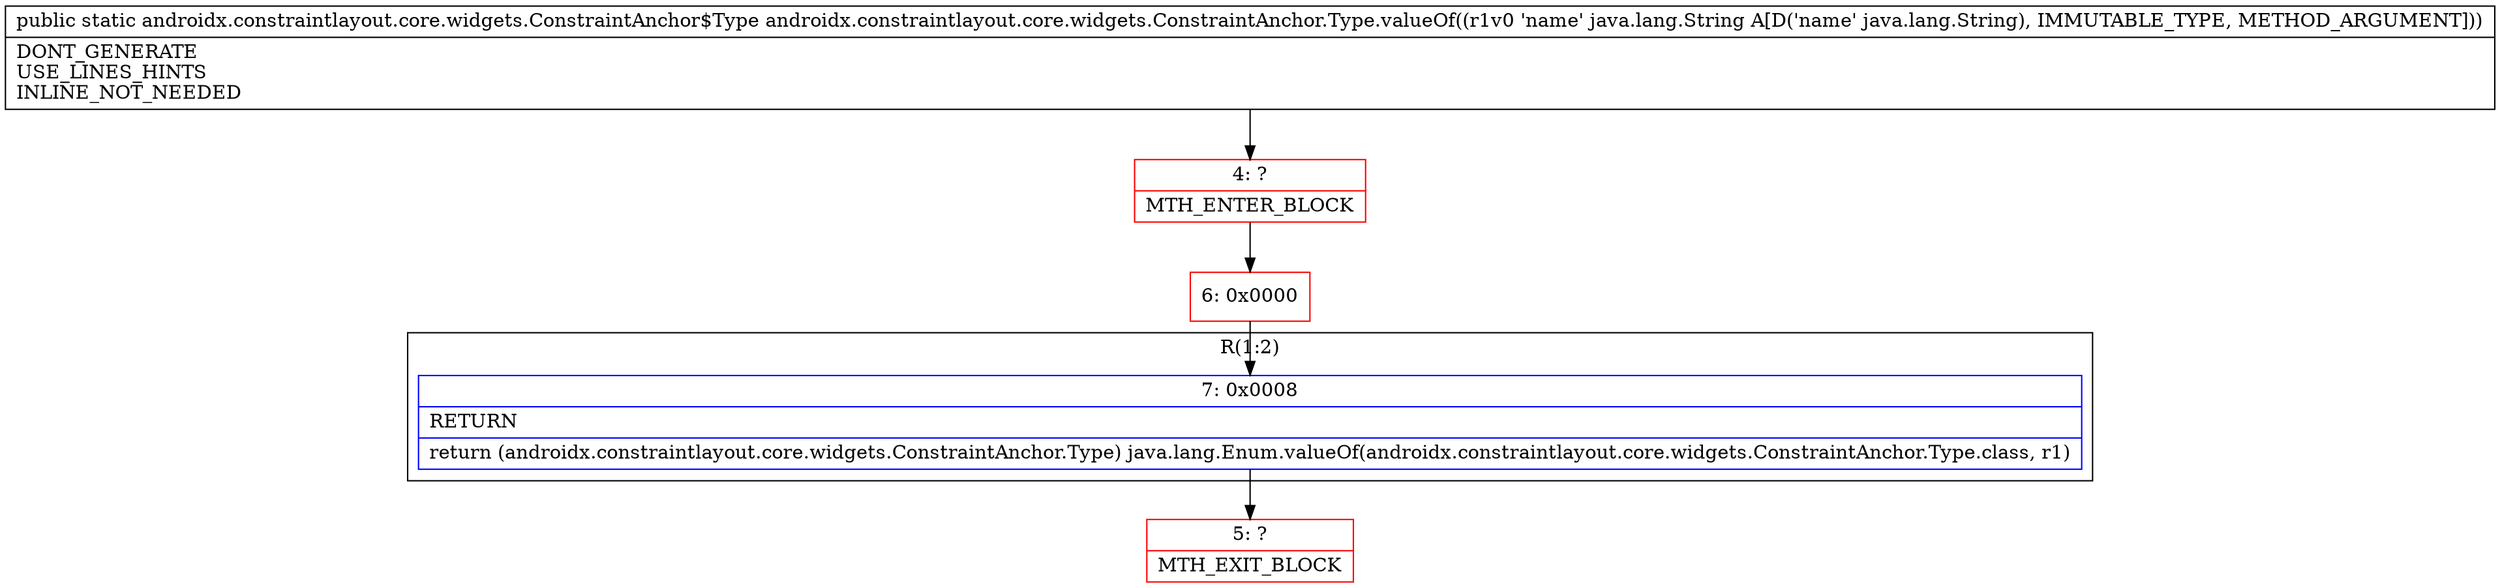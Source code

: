 digraph "CFG forandroidx.constraintlayout.core.widgets.ConstraintAnchor.Type.valueOf(Ljava\/lang\/String;)Landroidx\/constraintlayout\/core\/widgets\/ConstraintAnchor$Type;" {
subgraph cluster_Region_1669211767 {
label = "R(1:2)";
node [shape=record,color=blue];
Node_7 [shape=record,label="{7\:\ 0x0008|RETURN\l|return (androidx.constraintlayout.core.widgets.ConstraintAnchor.Type) java.lang.Enum.valueOf(androidx.constraintlayout.core.widgets.ConstraintAnchor.Type.class, r1)\l}"];
}
Node_4 [shape=record,color=red,label="{4\:\ ?|MTH_ENTER_BLOCK\l}"];
Node_6 [shape=record,color=red,label="{6\:\ 0x0000}"];
Node_5 [shape=record,color=red,label="{5\:\ ?|MTH_EXIT_BLOCK\l}"];
MethodNode[shape=record,label="{public static androidx.constraintlayout.core.widgets.ConstraintAnchor$Type androidx.constraintlayout.core.widgets.ConstraintAnchor.Type.valueOf((r1v0 'name' java.lang.String A[D('name' java.lang.String), IMMUTABLE_TYPE, METHOD_ARGUMENT]))  | DONT_GENERATE\lUSE_LINES_HINTS\lINLINE_NOT_NEEDED\l}"];
MethodNode -> Node_4;Node_7 -> Node_5;
Node_4 -> Node_6;
Node_6 -> Node_7;
}

